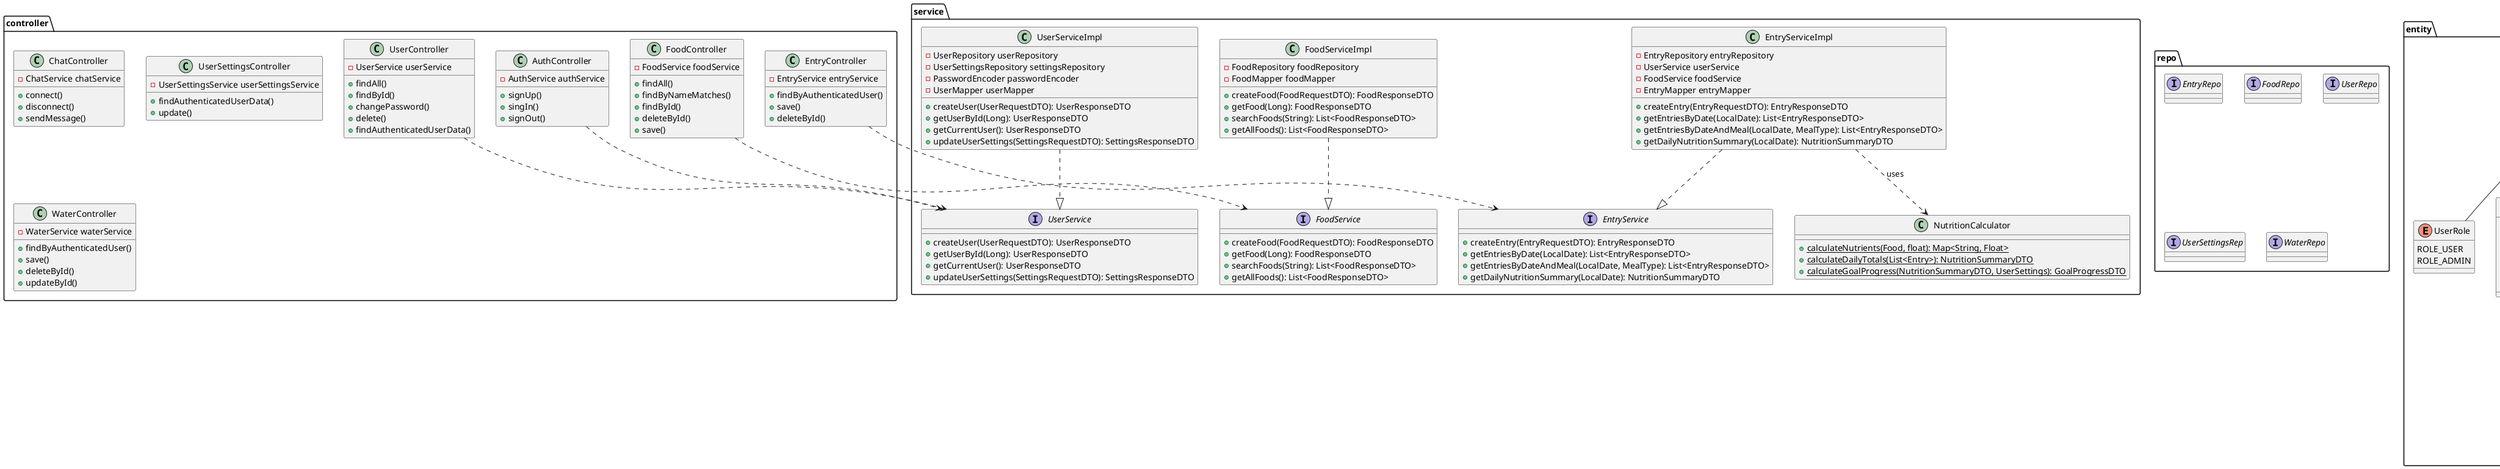 @startuml

package "entity" {
    class User {
        -Long id
        -String username
        -String email
        -String password
        -UserRole role
    }

    class UserSettings {
        -Long id
        -User user
        -int calorieGoal
        -float proteinGoal
        -float fatGoal
        -float carbGoal
    }

    class Food {
        -Long id
        -String name
        -String producer
        -String servingSize
        -int calories
        -float protein
        -float fat
        -float carbs
    }

    class Entry {
        -Long id
        -User user
        -Food food
        -LocalDate date
        -MealType meal
        -float quantity
    }

    class Water {
        -Long id
        -User user
        -Integer amount
        -LocalDate date
        -MealType meal
    }

    enum UserRole {
        ROLE_USER
        ROLE_ADMIN
    }

    enum MealType {
        BREAKFAST
        LUNCH
        DINNER
        SNACK
    }

    User "1" -- "1" UserSettings
    User "1" -- "*" Entry
    User "1" -- "*" Water
    Entry "*" -- "1" Food
    User -- UserRole
    Entry -- MealType
}

package "config" {
    class AppConfig {
        -UserRepo userRepo
        +passwordEncoder()
        +userDetailsService()
        +authenticationProvider()
    }

    class SecurityConfig {
        +securityFilterChain()
        +corsConfigurationSource()
    }

    class JwtCookieAuthFilter {
        +doFilterInternal()
    }

    SecurityConfig -- JwtCookieAuthFilter
}

package "controller" {
    class AuthController {
        -AuthService authService
        +signUp()
        +singIn()
        +signOut()
    }

    class ChatController {
        -ChatService chatService
        +connect()
        +disconnect()
        +sendMessage()
    }

    class EntryController {
        -EntryService entryService
        +findByAuthenticatedUser()
        +save()
        +deleteById()
    }

    class FoodController {
        -FoodService foodService
        +findAll()
        +findByNameMatches()
        +findById()
        +deleteById()
        +save()
    }

    class UserController {
        -UserService userService
        +findAll()
        +findById()
        +changePassword()
        +delete()
        +findAuthenticatedUserData()
    }

    class UserSettingsController {
        -UserSettingsService userSettingsService
        +findAuthenticatedUserData()
        +update()
    }

    class WaterController {
        -WaterService waterService
        +findByAuthenticatedUser()
        +save()
        +deleteById()
        +updateById()
    }

}


package "repo"{
    interface EntryRepo{
    }
    interface FoodRepo{
    }
    interface UserRepo{
    }
    interface UserSettingsRep{
    }
    interface WaterRepo{
    }
}

package "service" {
    interface UserService {
        +createUser(UserRequestDTO): UserResponseDTO
        +getUserById(Long): UserResponseDTO
        +getCurrentUser(): UserResponseDTO
        +updateUserSettings(SettingsRequestDTO): SettingsResponseDTO
    }

    class UserServiceImpl {
        -UserRepository userRepository
        -UserSettingsRepository settingsRepository
        -PasswordEncoder passwordEncoder
        -UserMapper userMapper
        +createUser(UserRequestDTO): UserResponseDTO
        +getUserById(Long): UserResponseDTO
        +getCurrentUser(): UserResponseDTO
        +updateUserSettings(SettingsRequestDTO): SettingsResponseDTO
    }

    interface FoodService {
        +createFood(FoodRequestDTO): FoodResponseDTO
        +getFood(Long): FoodResponseDTO
        +searchFoods(String): List<FoodResponseDTO>
        +getAllFoods(): List<FoodResponseDTO>
    }

    class FoodServiceImpl {
        -FoodRepository foodRepository
        -FoodMapper foodMapper
        +createFood(FoodRequestDTO): FoodResponseDTO
        +getFood(Long): FoodResponseDTO
        +searchFoods(String): List<FoodResponseDTO>
        +getAllFoods(): List<FoodResponseDTO>
    }

    interface EntryService {
        +createEntry(EntryRequestDTO): EntryResponseDTO
        +getEntriesByDate(LocalDate): List<EntryResponseDTO>
        +getEntriesByDateAndMeal(LocalDate, MealType): List<EntryResponseDTO>
        +getDailyNutritionSummary(LocalDate): NutritionSummaryDTO
    }

    class EntryServiceImpl {
        -EntryRepository entryRepository
        -UserService userService
        -FoodService foodService
        -EntryMapper entryMapper
        +createEntry(EntryRequestDTO): EntryResponseDTO
        +getEntriesByDate(LocalDate): List<EntryResponseDTO>
        +getEntriesByDateAndMeal(LocalDate, MealType): List<EntryResponseDTO>
        +getDailyNutritionSummary(LocalDate): NutritionSummaryDTO
    }

    class NutritionCalculator {
        +{static} calculateNutrients(Food, float): Map<String, Float>
        +{static} calculateDailyTotals(List<Entry>): NutritionSummaryDTO
        +{static} calculateGoalProgress(NutritionSummaryDTO, UserSettings): GoalProgressDTO
    }

    UserServiceImpl ..|> UserService
    FoodServiceImpl ..|> FoodService
    EntryServiceImpl ..|> EntryService
    EntryServiceImpl ..> NutritionCalculator: uses
}





FoodController ..> FoodService
UserController ..> UserService
EntryController ..> EntryService
AuthController ..> UserService


@enduml

